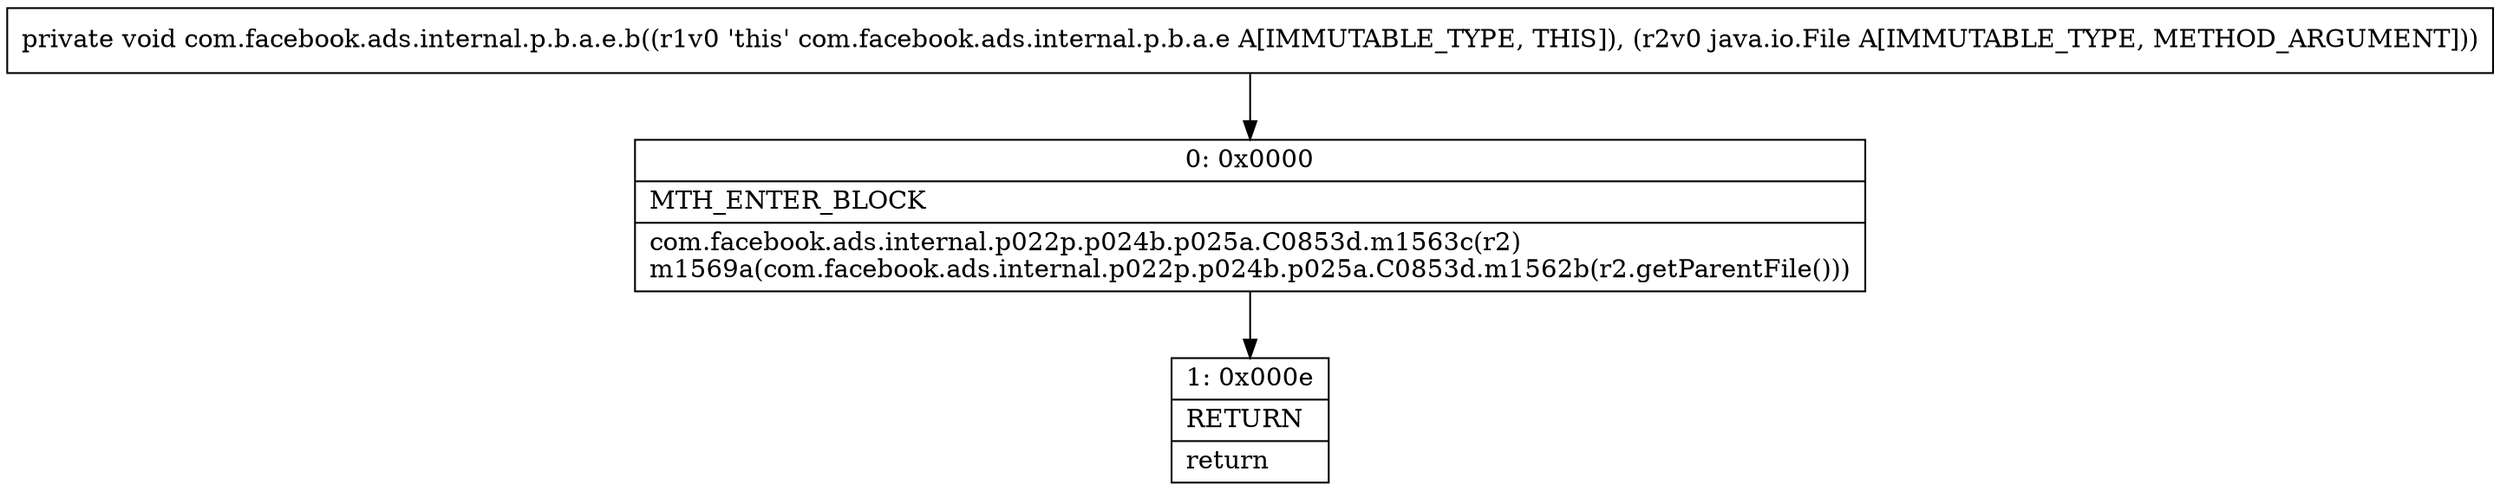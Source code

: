 digraph "CFG forcom.facebook.ads.internal.p.b.a.e.b(Ljava\/io\/File;)V" {
Node_0 [shape=record,label="{0\:\ 0x0000|MTH_ENTER_BLOCK\l|com.facebook.ads.internal.p022p.p024b.p025a.C0853d.m1563c(r2)\lm1569a(com.facebook.ads.internal.p022p.p024b.p025a.C0853d.m1562b(r2.getParentFile()))\l}"];
Node_1 [shape=record,label="{1\:\ 0x000e|RETURN\l|return\l}"];
MethodNode[shape=record,label="{private void com.facebook.ads.internal.p.b.a.e.b((r1v0 'this' com.facebook.ads.internal.p.b.a.e A[IMMUTABLE_TYPE, THIS]), (r2v0 java.io.File A[IMMUTABLE_TYPE, METHOD_ARGUMENT])) }"];
MethodNode -> Node_0;
Node_0 -> Node_1;
}

